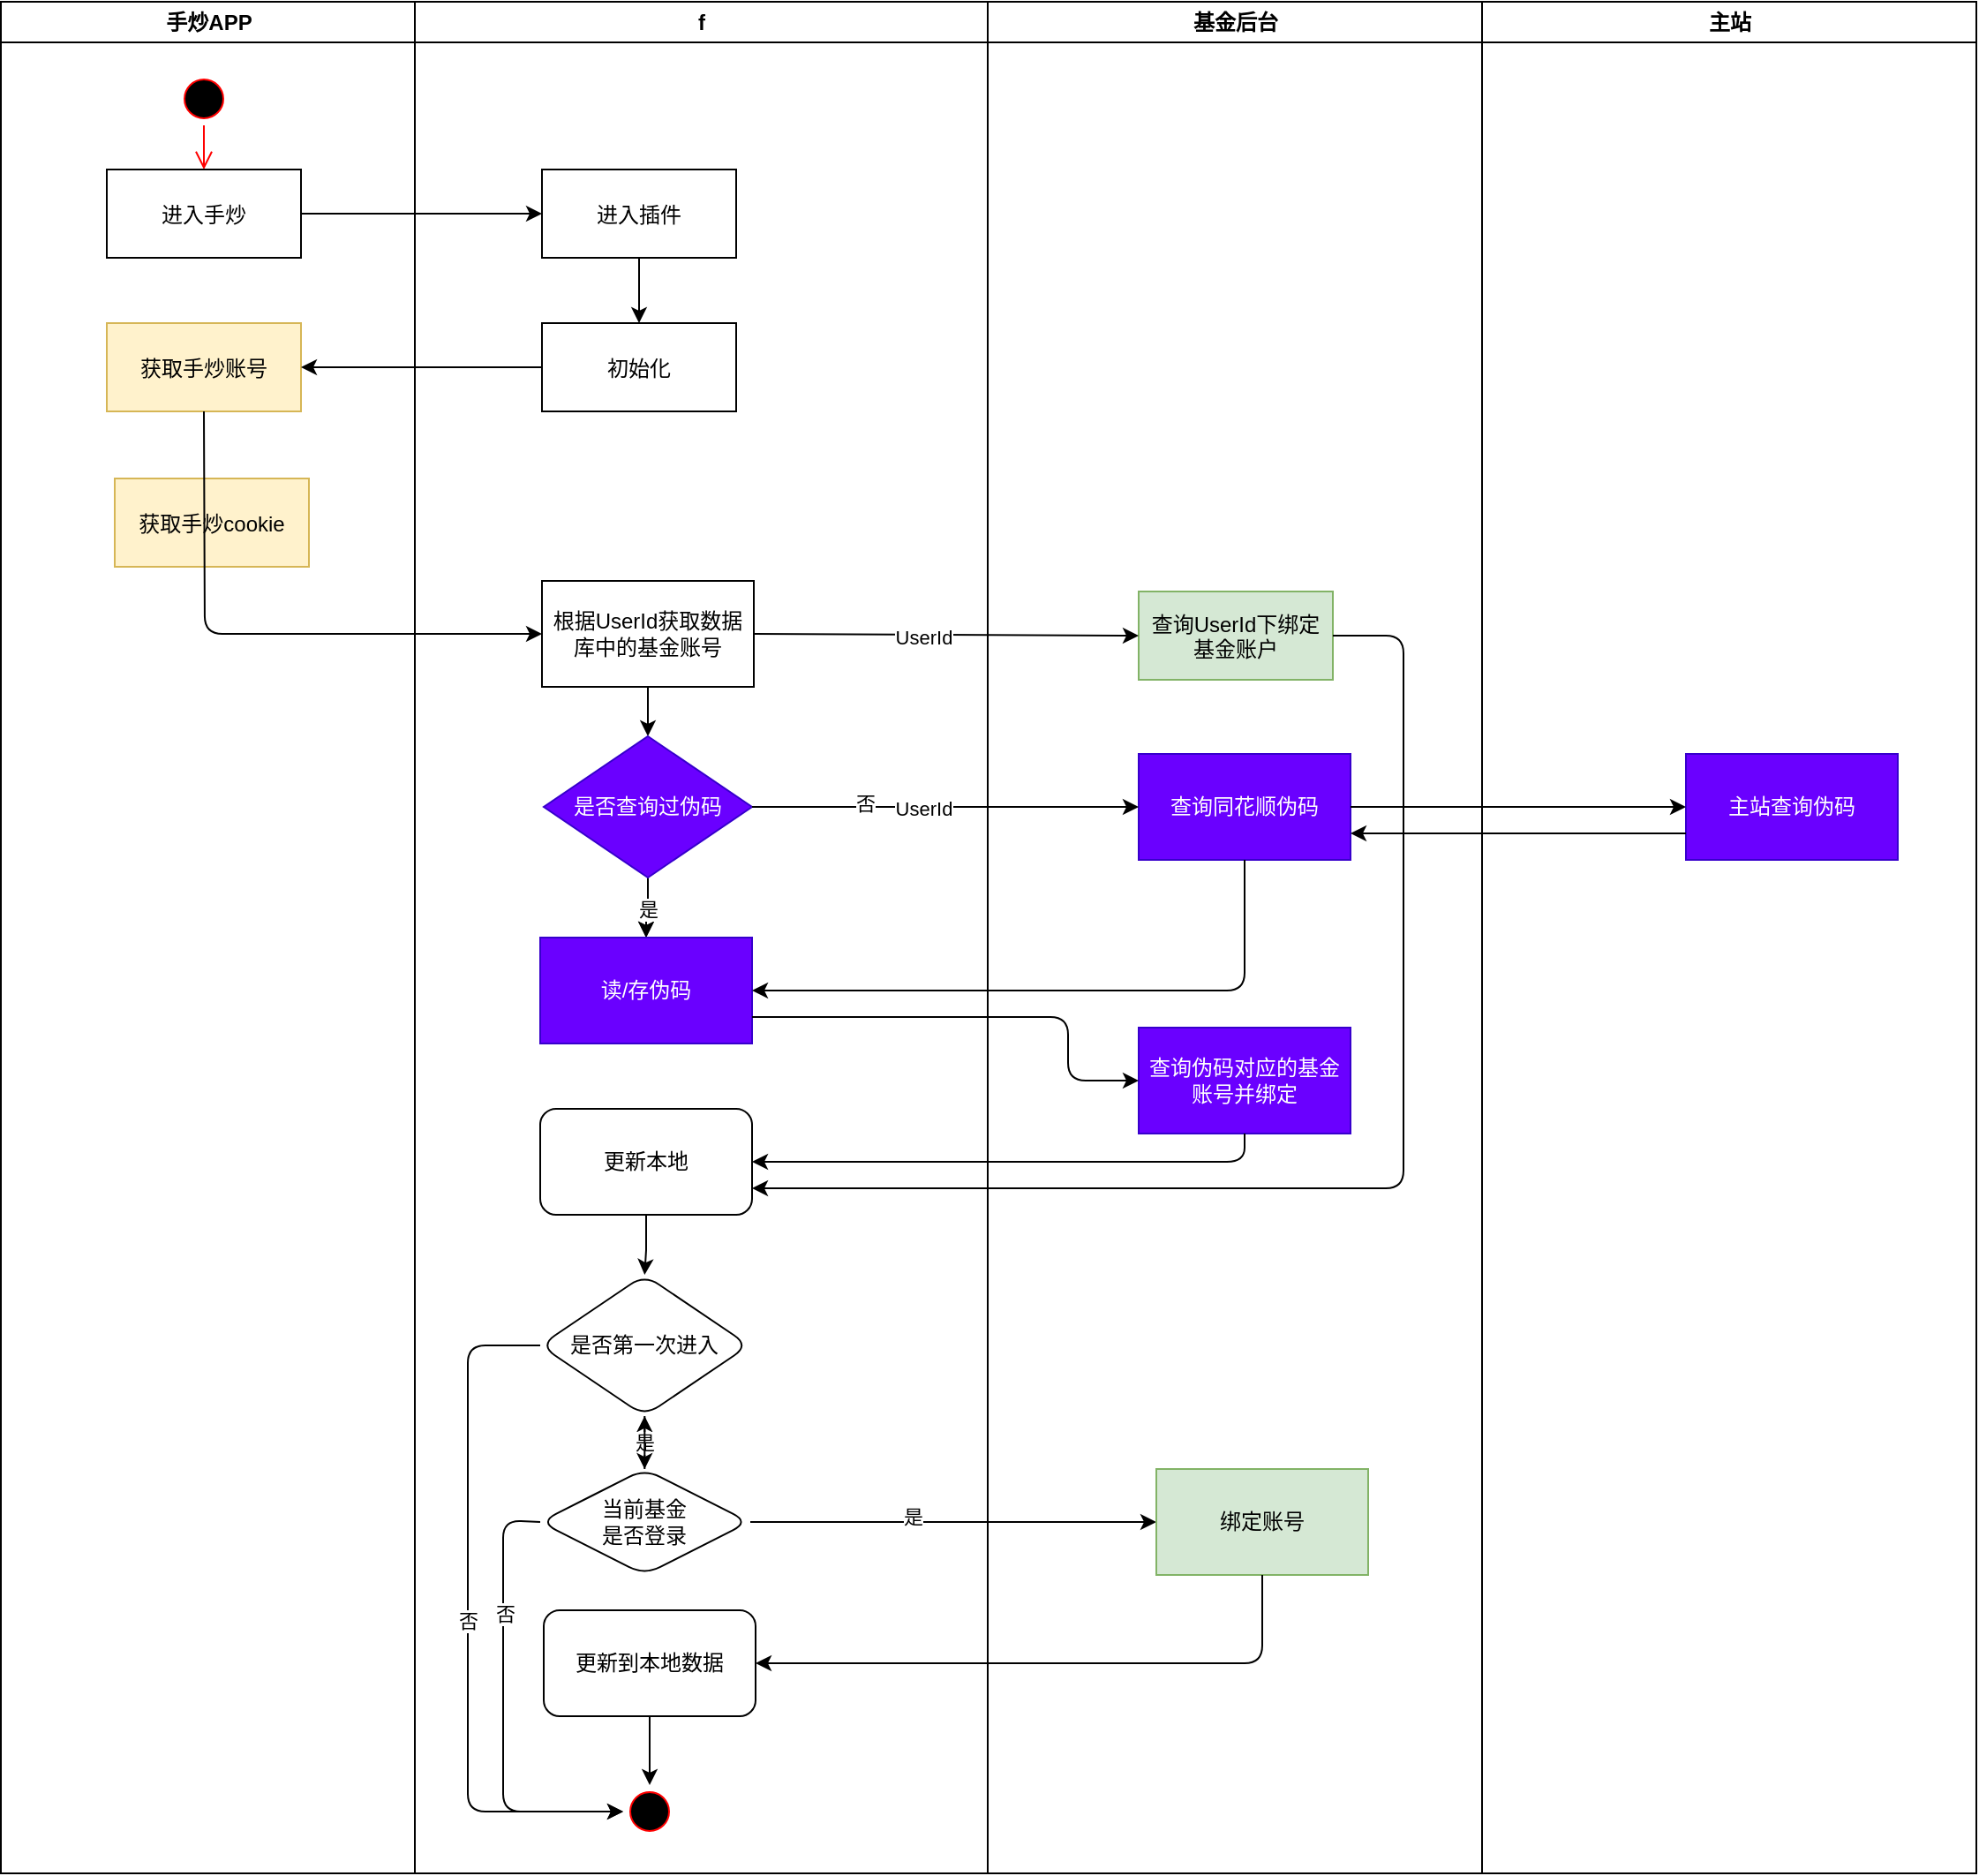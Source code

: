 <mxfile version="14.9.9" type="github">
  <diagram name="Page-1" id="e7e014a7-5840-1c2e-5031-d8a46d1fe8dd">
    <mxGraphModel dx="2591" dy="745" grid="1" gridSize="10" guides="1" tooltips="1" connect="1" arrows="1" fold="1" page="1" pageScale="1" pageWidth="1169" pageHeight="826" background="none" math="0" shadow="0">
      <root>
        <mxCell id="0" />
        <mxCell id="1" parent="0" />
        <mxCell id="2" value="f" style="swimlane;whiteSpace=wrap" parent="1" vertex="1">
          <mxGeometry x="120" y="20" width="324.5" height="1060" as="geometry" />
        </mxCell>
        <mxCell id="Wns041IuqCWwAr4T5Os7-53" value="" style="edgeStyle=orthogonalEdgeStyle;rounded=0;orthogonalLoop=1;jettySize=auto;html=1;" edge="1" parent="2" source="7" target="8">
          <mxGeometry relative="1" as="geometry" />
        </mxCell>
        <mxCell id="7" value="进入插件" style="" parent="2" vertex="1">
          <mxGeometry x="72" y="95" width="110" height="50" as="geometry" />
        </mxCell>
        <mxCell id="8" value="初始化" style="" parent="2" vertex="1">
          <mxGeometry x="72" y="182" width="110" height="50" as="geometry" />
        </mxCell>
        <mxCell id="Wns041IuqCWwAr4T5Os7-78" value="" style="edgeStyle=orthogonalEdgeStyle;rounded=0;orthogonalLoop=1;jettySize=auto;html=1;" edge="1" parent="2" source="Wns041IuqCWwAr4T5Os7-67" target="Wns041IuqCWwAr4T5Os7-77">
          <mxGeometry relative="1" as="geometry" />
        </mxCell>
        <mxCell id="Wns041IuqCWwAr4T5Os7-67" value="根据UserId获取数据库中的基金账号" style="whiteSpace=wrap;html=1;" vertex="1" parent="2">
          <mxGeometry x="72" y="328" width="120" height="60" as="geometry" />
        </mxCell>
        <mxCell id="Wns041IuqCWwAr4T5Os7-128" value="" style="edgeStyle=orthogonalEdgeStyle;rounded=0;orthogonalLoop=1;jettySize=auto;html=1;" edge="1" parent="2" source="Wns041IuqCWwAr4T5Os7-77" target="Wns041IuqCWwAr4T5Os7-127">
          <mxGeometry relative="1" as="geometry" />
        </mxCell>
        <mxCell id="Wns041IuqCWwAr4T5Os7-130" value="是" style="edgeStyle=orthogonalEdgeStyle;rounded=0;orthogonalLoop=1;jettySize=auto;html=1;" edge="1" parent="2" source="Wns041IuqCWwAr4T5Os7-77" target="Wns041IuqCWwAr4T5Os7-127">
          <mxGeometry relative="1" as="geometry" />
        </mxCell>
        <mxCell id="Wns041IuqCWwAr4T5Os7-77" value="是否查询过伪码" style="rhombus;whiteSpace=wrap;html=1;fillColor=#6a00ff;strokeColor=#3700CC;fontColor=#ffffff;" vertex="1" parent="2">
          <mxGeometry x="73" y="416" width="118" height="80" as="geometry" />
        </mxCell>
        <mxCell id="Wns041IuqCWwAr4T5Os7-104" value="" style="edgeStyle=orthogonalEdgeStyle;rounded=0;orthogonalLoop=1;jettySize=auto;html=1;" edge="1" parent="2" source="Wns041IuqCWwAr4T5Os7-99" target="Wns041IuqCWwAr4T5Os7-103">
          <mxGeometry relative="1" as="geometry" />
        </mxCell>
        <mxCell id="Wns041IuqCWwAr4T5Os7-99" value="更新本地" style="rounded=1;whiteSpace=wrap;html=1;" vertex="1" parent="2">
          <mxGeometry x="71" y="627" width="120" height="60" as="geometry" />
        </mxCell>
        <mxCell id="Wns041IuqCWwAr4T5Os7-103" value="是否第一次进入" style="rhombus;whiteSpace=wrap;html=1;rounded=1;" vertex="1" parent="2">
          <mxGeometry x="71" y="721" width="118.25" height="80" as="geometry" />
        </mxCell>
        <mxCell id="Wns041IuqCWwAr4T5Os7-109" value="是" style="edgeStyle=orthogonalEdgeStyle;rounded=0;orthogonalLoop=1;jettySize=auto;html=1;" edge="1" parent="2" source="Wns041IuqCWwAr4T5Os7-107" target="Wns041IuqCWwAr4T5Os7-103">
          <mxGeometry relative="1" as="geometry" />
        </mxCell>
        <mxCell id="Wns041IuqCWwAr4T5Os7-107" value="当前基金&lt;br&gt;是否登录" style="rhombus;whiteSpace=wrap;html=1;rounded=1;" vertex="1" parent="2">
          <mxGeometry x="71" y="831" width="118.25" height="60" as="geometry" />
        </mxCell>
        <mxCell id="Wns041IuqCWwAr4T5Os7-108" value="" style="edgeStyle=orthogonalEdgeStyle;rounded=0;orthogonalLoop=1;jettySize=auto;html=1;" edge="1" parent="2" source="Wns041IuqCWwAr4T5Os7-103" target="Wns041IuqCWwAr4T5Os7-107">
          <mxGeometry relative="1" as="geometry" />
        </mxCell>
        <mxCell id="Wns041IuqCWwAr4T5Os7-113" value="" style="endArrow=classic;html=1;entryX=0;entryY=0.5;entryDx=0;entryDy=0;" edge="1" parent="2" target="Wns041IuqCWwAr4T5Os7-112">
          <mxGeometry width="50" height="50" relative="1" as="geometry">
            <mxPoint x="190" y="861" as="sourcePoint" />
            <mxPoint x="260" y="861" as="targetPoint" />
          </mxGeometry>
        </mxCell>
        <mxCell id="Wns041IuqCWwAr4T5Os7-114" value="是" style="edgeLabel;html=1;align=center;verticalAlign=middle;resizable=0;points=[];" vertex="1" connectable="0" parent="Wns041IuqCWwAr4T5Os7-113">
          <mxGeometry x="-0.2" y="3" relative="1" as="geometry">
            <mxPoint as="offset" />
          </mxGeometry>
        </mxCell>
        <mxCell id="Wns041IuqCWwAr4T5Os7-121" value="" style="edgeStyle=orthogonalEdgeStyle;rounded=0;orthogonalLoop=1;jettySize=auto;html=1;" edge="1" parent="2" source="Wns041IuqCWwAr4T5Os7-115" target="Wns041IuqCWwAr4T5Os7-120">
          <mxGeometry relative="1" as="geometry" />
        </mxCell>
        <mxCell id="Wns041IuqCWwAr4T5Os7-115" value="更新到本地数据" style="rounded=1;whiteSpace=wrap;html=1;" vertex="1" parent="2">
          <mxGeometry x="73" y="911" width="120" height="60" as="geometry" />
        </mxCell>
        <mxCell id="Wns041IuqCWwAr4T5Os7-120" value="" style="ellipse;shape=startState;fillColor=#000000;strokeColor=#ff0000;" vertex="1" parent="2">
          <mxGeometry x="118" y="1010" width="30" height="30" as="geometry" />
        </mxCell>
        <mxCell id="Wns041IuqCWwAr4T5Os7-122" value="" style="endArrow=classic;html=1;entryX=0;entryY=0.5;entryDx=0;entryDy=0;exitX=0;exitY=0.5;exitDx=0;exitDy=0;" edge="1" parent="2" source="Wns041IuqCWwAr4T5Os7-103" target="Wns041IuqCWwAr4T5Os7-120">
          <mxGeometry width="50" height="50" relative="1" as="geometry">
            <mxPoint x="20" y="790" as="sourcePoint" />
            <mxPoint x="70" y="740" as="targetPoint" />
            <Array as="points">
              <mxPoint x="30" y="761" />
              <mxPoint x="30" y="1025" />
            </Array>
          </mxGeometry>
        </mxCell>
        <mxCell id="Wns041IuqCWwAr4T5Os7-124" value="否" style="edgeLabel;html=1;align=center;verticalAlign=middle;resizable=0;points=[];" vertex="1" connectable="0" parent="Wns041IuqCWwAr4T5Os7-122">
          <mxGeometry x="0.003" relative="1" as="geometry">
            <mxPoint as="offset" />
          </mxGeometry>
        </mxCell>
        <mxCell id="Wns041IuqCWwAr4T5Os7-123" value="" style="endArrow=classic;html=1;entryX=0;entryY=0.5;entryDx=0;entryDy=0;exitX=0;exitY=0.5;exitDx=0;exitDy=0;" edge="1" parent="2" source="Wns041IuqCWwAr4T5Os7-107" target="Wns041IuqCWwAr4T5Os7-120">
          <mxGeometry width="50" height="50" relative="1" as="geometry">
            <mxPoint x="30" y="750" as="sourcePoint" />
            <mxPoint x="80" y="700" as="targetPoint" />
            <Array as="points">
              <mxPoint x="50" y="860" />
              <mxPoint x="50" y="1025" />
            </Array>
          </mxGeometry>
        </mxCell>
        <mxCell id="Wns041IuqCWwAr4T5Os7-125" value="否" style="edgeLabel;html=1;align=center;verticalAlign=middle;resizable=0;points=[];" vertex="1" connectable="0" parent="Wns041IuqCWwAr4T5Os7-123">
          <mxGeometry x="-0.417" y="1" relative="1" as="geometry">
            <mxPoint as="offset" />
          </mxGeometry>
        </mxCell>
        <mxCell id="Wns041IuqCWwAr4T5Os7-127" value="读/存伪码" style="whiteSpace=wrap;html=1;fillColor=#6a00ff;strokeColor=#3700CC;fontColor=#ffffff;" vertex="1" parent="2">
          <mxGeometry x="71" y="530" width="120" height="60" as="geometry" />
        </mxCell>
        <mxCell id="3" value="基金后台" style="swimlane;whiteSpace=wrap" parent="1" vertex="1">
          <mxGeometry x="444.5" y="20" width="280" height="1060" as="geometry" />
        </mxCell>
        <mxCell id="16" value="查询UserId下绑定&#xa;基金账户" style="fillColor=#d5e8d4;strokeColor=#82b366;" parent="3" vertex="1">
          <mxGeometry x="85.5" y="334" width="110" height="50" as="geometry" />
        </mxCell>
        <mxCell id="Wns041IuqCWwAr4T5Os7-79" value="查询同花顺伪码" style="rounded=0;whiteSpace=wrap;html=1;fillColor=#6a00ff;strokeColor=#3700CC;fontColor=#ffffff;" vertex="1" parent="3">
          <mxGeometry x="85.5" y="426" width="120" height="60" as="geometry" />
        </mxCell>
        <mxCell id="Wns041IuqCWwAr4T5Os7-97" value="查询伪码对应的基金账号并绑定" style="rounded=0;whiteSpace=wrap;html=1;fillColor=#6a00ff;strokeColor=#3700CC;fontColor=#ffffff;" vertex="1" parent="3">
          <mxGeometry x="85.5" y="581" width="120" height="60" as="geometry" />
        </mxCell>
        <mxCell id="Wns041IuqCWwAr4T5Os7-112" value="绑定账号" style="rounded=0;whiteSpace=wrap;html=1;fillColor=#d5e8d4;strokeColor=#82b366;" vertex="1" parent="3">
          <mxGeometry x="95.5" y="831" width="120" height="60" as="geometry" />
        </mxCell>
        <mxCell id="4" value="主站" style="swimlane;whiteSpace=wrap" parent="1" vertex="1">
          <mxGeometry x="724.5" y="20" width="280" height="1060" as="geometry" />
        </mxCell>
        <mxCell id="Wns041IuqCWwAr4T5Os7-83" value="主站查询伪码" style="rounded=0;whiteSpace=wrap;html=1;fillColor=#6a00ff;strokeColor=#3700CC;fontColor=#ffffff;" vertex="1" parent="4">
          <mxGeometry x="115.5" y="426" width="120" height="60" as="geometry" />
        </mxCell>
        <mxCell id="Wns041IuqCWwAr4T5Os7-84" value="" style="endArrow=classic;html=1;entryX=0;entryY=0.5;entryDx=0;entryDy=0;" edge="1" parent="4" target="Wns041IuqCWwAr4T5Os7-83">
          <mxGeometry width="50" height="50" relative="1" as="geometry">
            <mxPoint x="-74.5" y="456" as="sourcePoint" />
            <mxPoint x="-4.5" y="424" as="targetPoint" />
          </mxGeometry>
        </mxCell>
        <mxCell id="Wns041IuqCWwAr4T5Os7-41" value="手炒APP" style="swimlane;whiteSpace=wrap" vertex="1" parent="1">
          <mxGeometry x="-114.5" y="20" width="234.5" height="1060" as="geometry" />
        </mxCell>
        <mxCell id="Wns041IuqCWwAr4T5Os7-42" value="" style="ellipse;shape=startState;fillColor=#000000;strokeColor=#ff0000;" vertex="1" parent="Wns041IuqCWwAr4T5Os7-41">
          <mxGeometry x="100" y="40" width="30" height="30" as="geometry" />
        </mxCell>
        <mxCell id="Wns041IuqCWwAr4T5Os7-43" value="" style="edgeStyle=elbowEdgeStyle;elbow=horizontal;verticalAlign=bottom;endArrow=open;endSize=8;strokeColor=#FF0000;endFill=1;rounded=0" edge="1" parent="Wns041IuqCWwAr4T5Os7-41" source="Wns041IuqCWwAr4T5Os7-42" target="Wns041IuqCWwAr4T5Os7-44">
          <mxGeometry x="100" y="40" as="geometry">
            <mxPoint x="115" y="110" as="targetPoint" />
          </mxGeometry>
        </mxCell>
        <mxCell id="Wns041IuqCWwAr4T5Os7-44" value="进入手炒" style="" vertex="1" parent="Wns041IuqCWwAr4T5Os7-41">
          <mxGeometry x="60" y="95" width="110" height="50" as="geometry" />
        </mxCell>
        <mxCell id="Wns041IuqCWwAr4T5Os7-45" value="获取手炒账号" style="fillColor=#fff2cc;strokeColor=#d6b656;" vertex="1" parent="Wns041IuqCWwAr4T5Os7-41">
          <mxGeometry x="60" y="182" width="110" height="50" as="geometry" />
        </mxCell>
        <mxCell id="Wns041IuqCWwAr4T5Os7-117" value="获取手炒cookie" style="fillColor=#fff2cc;strokeColor=#d6b656;" vertex="1" parent="Wns041IuqCWwAr4T5Os7-41">
          <mxGeometry x="64.5" y="270" width="110" height="50" as="geometry" />
        </mxCell>
        <mxCell id="Wns041IuqCWwAr4T5Os7-52" value="" style="endArrow=classic;html=1;exitX=1;exitY=0.5;exitDx=0;exitDy=0;entryX=0;entryY=0.5;entryDx=0;entryDy=0;" edge="1" parent="1" source="Wns041IuqCWwAr4T5Os7-44" target="7">
          <mxGeometry width="50" height="50" relative="1" as="geometry">
            <mxPoint x="60" y="187" as="sourcePoint" />
            <mxPoint x="220" y="137" as="targetPoint" />
          </mxGeometry>
        </mxCell>
        <mxCell id="Wns041IuqCWwAr4T5Os7-65" value="" style="endArrow=classic;html=1;exitX=1;exitY=0.5;exitDx=0;exitDy=0;entryX=0;entryY=0.5;entryDx=0;entryDy=0;" edge="1" parent="1" source="Wns041IuqCWwAr4T5Os7-67" target="16">
          <mxGeometry width="50" height="50" relative="1" as="geometry">
            <mxPoint x="350" y="338" as="sourcePoint" />
            <mxPoint x="400" y="288" as="targetPoint" />
          </mxGeometry>
        </mxCell>
        <mxCell id="Wns041IuqCWwAr4T5Os7-71" value="UserId" style="edgeLabel;html=1;align=center;verticalAlign=middle;resizable=0;points=[];" vertex="1" connectable="0" parent="Wns041IuqCWwAr4T5Os7-65">
          <mxGeometry x="-0.118" y="-1" relative="1" as="geometry">
            <mxPoint as="offset" />
          </mxGeometry>
        </mxCell>
        <mxCell id="Wns041IuqCWwAr4T5Os7-66" value="" style="endArrow=classic;html=1;entryX=1;entryY=0.5;entryDx=0;entryDy=0;exitX=0;exitY=0.5;exitDx=0;exitDy=0;" edge="1" parent="1" source="8" target="Wns041IuqCWwAr4T5Os7-45">
          <mxGeometry width="50" height="50" relative="1" as="geometry">
            <mxPoint x="290" y="387" as="sourcePoint" />
            <mxPoint x="340" y="337" as="targetPoint" />
          </mxGeometry>
        </mxCell>
        <mxCell id="Wns041IuqCWwAr4T5Os7-80" value="" style="endArrow=classic;html=1;entryX=0;entryY=0.5;entryDx=0;entryDy=0;exitX=1;exitY=0.5;exitDx=0;exitDy=0;" edge="1" parent="1" source="Wns041IuqCWwAr4T5Os7-77" target="Wns041IuqCWwAr4T5Os7-79">
          <mxGeometry width="50" height="50" relative="1" as="geometry">
            <mxPoint x="357" y="477" as="sourcePoint" />
            <mxPoint x="530" y="476.5" as="targetPoint" />
          </mxGeometry>
        </mxCell>
        <mxCell id="Wns041IuqCWwAr4T5Os7-81" value="UserId" style="edgeLabel;html=1;align=center;verticalAlign=middle;resizable=0;points=[];" vertex="1" connectable="0" parent="Wns041IuqCWwAr4T5Os7-80">
          <mxGeometry x="-0.118" y="-1" relative="1" as="geometry">
            <mxPoint as="offset" />
          </mxGeometry>
        </mxCell>
        <mxCell id="Wns041IuqCWwAr4T5Os7-82" value="否" style="edgeLabel;html=1;align=center;verticalAlign=middle;resizable=0;points=[];" vertex="1" connectable="0" parent="Wns041IuqCWwAr4T5Os7-80">
          <mxGeometry x="-0.421" y="2" relative="1" as="geometry">
            <mxPoint as="offset" />
          </mxGeometry>
        </mxCell>
        <mxCell id="Wns041IuqCWwAr4T5Os7-87" value="" style="endArrow=classic;html=1;exitX=1;exitY=0.5;exitDx=0;exitDy=0;entryX=1;entryY=0.75;entryDx=0;entryDy=0;" edge="1" parent="1" source="16" target="Wns041IuqCWwAr4T5Os7-99">
          <mxGeometry width="50" height="50" relative="1" as="geometry">
            <mxPoint x="680" y="379" as="sourcePoint" />
            <mxPoint x="250" y="536" as="targetPoint" />
            <Array as="points">
              <mxPoint x="680" y="379" />
              <mxPoint x="680" y="486" />
              <mxPoint x="680" y="692" />
            </Array>
          </mxGeometry>
        </mxCell>
        <mxCell id="Wns041IuqCWwAr4T5Os7-90" value="" style="edgeStyle=orthogonalEdgeStyle;rounded=0;orthogonalLoop=1;jettySize=auto;html=1;entryX=1;entryY=0.75;entryDx=0;entryDy=0;" edge="1" parent="1" source="Wns041IuqCWwAr4T5Os7-83" target="Wns041IuqCWwAr4T5Os7-79">
          <mxGeometry relative="1" as="geometry">
            <mxPoint x="900" y="541" as="targetPoint" />
            <Array as="points">
              <mxPoint x="790" y="491" />
              <mxPoint x="790" y="491" />
            </Array>
          </mxGeometry>
        </mxCell>
        <mxCell id="Wns041IuqCWwAr4T5Os7-96" value="" style="endArrow=classic;html=1;entryX=1;entryY=0.5;entryDx=0;entryDy=0;exitX=0.5;exitY=1;exitDx=0;exitDy=0;" edge="1" parent="1" source="Wns041IuqCWwAr4T5Os7-79" target="Wns041IuqCWwAr4T5Os7-127">
          <mxGeometry width="50" height="50" relative="1" as="geometry">
            <mxPoint x="520" y="641" as="sourcePoint" />
            <mxPoint x="433" y="580" as="targetPoint" />
            <Array as="points">
              <mxPoint x="590" y="580" />
            </Array>
          </mxGeometry>
        </mxCell>
        <mxCell id="Wns041IuqCWwAr4T5Os7-98" value="" style="endArrow=classic;html=1;entryX=0;entryY=0.5;entryDx=0;entryDy=0;exitX=1;exitY=0.75;exitDx=0;exitDy=0;" edge="1" parent="1" source="Wns041IuqCWwAr4T5Os7-127" target="Wns041IuqCWwAr4T5Os7-97">
          <mxGeometry width="50" height="50" relative="1" as="geometry">
            <mxPoint x="433" y="595" as="sourcePoint" />
            <mxPoint x="320" y="671" as="targetPoint" />
            <Array as="points">
              <mxPoint x="490" y="595" />
              <mxPoint x="490" y="631" />
            </Array>
          </mxGeometry>
        </mxCell>
        <mxCell id="Wns041IuqCWwAr4T5Os7-100" value="" style="endArrow=classic;html=1;entryX=1;entryY=0.5;entryDx=0;entryDy=0;exitX=0.5;exitY=1;exitDx=0;exitDy=0;" edge="1" parent="1" source="Wns041IuqCWwAr4T5Os7-97" target="Wns041IuqCWwAr4T5Os7-99">
          <mxGeometry width="50" height="50" relative="1" as="geometry">
            <mxPoint x="570" y="721" as="sourcePoint" />
            <mxPoint x="620" y="671" as="targetPoint" />
            <Array as="points">
              <mxPoint x="590" y="677" />
            </Array>
          </mxGeometry>
        </mxCell>
        <mxCell id="Wns041IuqCWwAr4T5Os7-116" value="" style="endArrow=classic;html=1;exitX=0.5;exitY=1;exitDx=0;exitDy=0;entryX=1;entryY=0.5;entryDx=0;entryDy=0;" edge="1" parent="1" source="Wns041IuqCWwAr4T5Os7-112" target="Wns041IuqCWwAr4T5Os7-115">
          <mxGeometry width="50" height="50" relative="1" as="geometry">
            <mxPoint x="610" y="991" as="sourcePoint" />
            <mxPoint x="660" y="941" as="targetPoint" />
            <Array as="points">
              <mxPoint x="600" y="961" />
            </Array>
          </mxGeometry>
        </mxCell>
        <mxCell id="Wns041IuqCWwAr4T5Os7-119" value="" style="endArrow=classic;html=1;entryX=0;entryY=0.5;entryDx=0;entryDy=0;exitX=0.5;exitY=1;exitDx=0;exitDy=0;" edge="1" parent="1" source="Wns041IuqCWwAr4T5Os7-45" target="Wns041IuqCWwAr4T5Os7-67">
          <mxGeometry width="50" height="50" relative="1" as="geometry">
            <mxPoint x="-10" y="440" as="sourcePoint" />
            <mxPoint x="40" y="390" as="targetPoint" />
            <Array as="points">
              <mxPoint x="1" y="378" />
            </Array>
          </mxGeometry>
        </mxCell>
      </root>
    </mxGraphModel>
  </diagram>
</mxfile>

